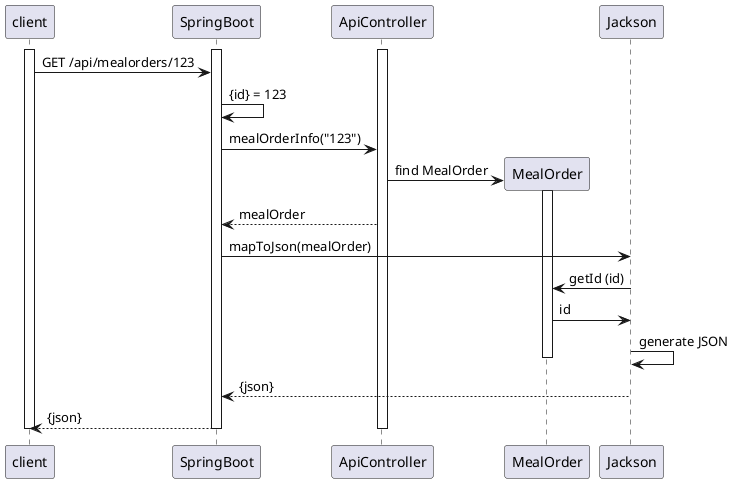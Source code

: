 @startuml

participant client
activate client
activate SpringBoot
activate ApiController

client -> SpringBoot: GET /api/mealorders/123

SpringBoot -> SpringBoot: {id} = 123
SpringBoot -> ApiController: mealOrderInfo("123")
create MealOrder
ApiController -> MealOrder: find MealOrder
activate MealOrder

ApiController --> SpringBoot: mealOrder
SpringBoot -> Jackson: mapToJson(mealOrder)
Jackson -> MealOrder: getId (id)
MealOrder -> Jackson: id
Jackson -> Jackson: generate JSON
deactivate MealOrder
Jackson --> SpringBoot: {json}

SpringBoot --> client: {json}
deactivate ApiController
deactivate SpringBoot
deactivate client
@enduml